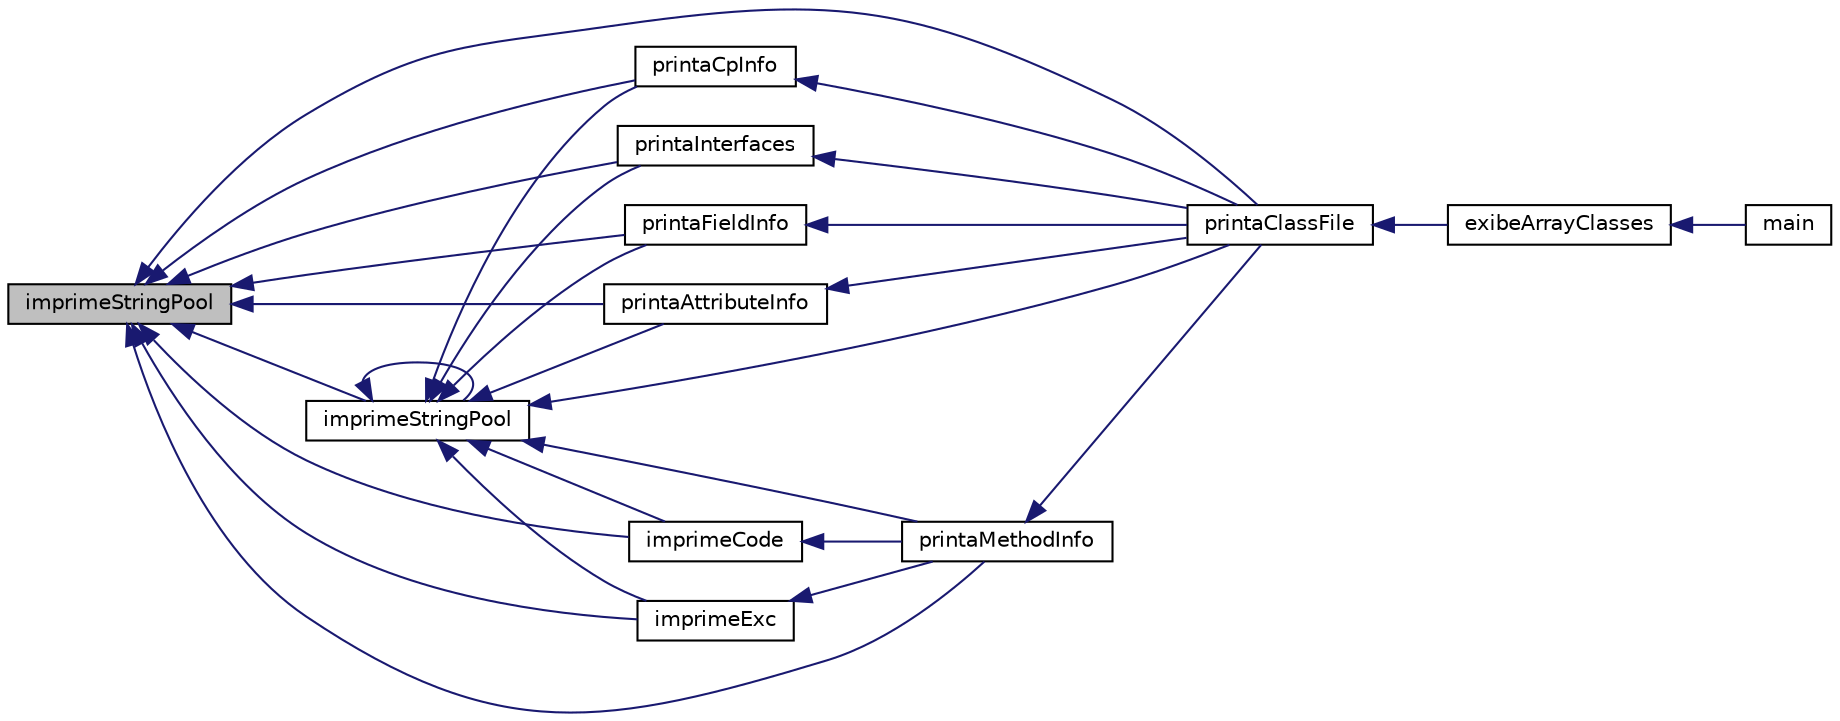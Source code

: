 digraph "imprimeStringPool"
{
 // INTERACTIVE_SVG=YES
  edge [fontname="Helvetica",fontsize="10",labelfontname="Helvetica",labelfontsize="10"];
  node [fontname="Helvetica",fontsize="10",shape=record];
  rankdir="LR";
  Node30 [label="imprimeStringPool",height=0.2,width=0.4,color="black", fillcolor="grey75", style="filled", fontcolor="black"];
  Node30 -> Node31 [dir="back",color="midnightblue",fontsize="10",style="solid",fontname="Helvetica"];
  Node31 [label="printaClassFile",height=0.2,width=0.4,color="black", fillcolor="white", style="filled",URL="$exibidor_8h.html#a157efd9bd041a04a6a6445a4fb44f3fb"];
  Node31 -> Node32 [dir="back",color="midnightblue",fontsize="10",style="solid",fontname="Helvetica"];
  Node32 [label="exibeArrayClasses",height=0.2,width=0.4,color="black", fillcolor="white", style="filled",URL="$main_8c.html#a4fb190a31887509a84011fe503d1583c"];
  Node32 -> Node33 [dir="back",color="midnightblue",fontsize="10",style="solid",fontname="Helvetica"];
  Node33 [label="main",height=0.2,width=0.4,color="black", fillcolor="white", style="filled",URL="$main_8c.html#a0ddf1224851353fc92bfbff6f499fa97"];
  Node30 -> Node34 [dir="back",color="midnightblue",fontsize="10",style="solid",fontname="Helvetica"];
  Node34 [label="printaCpInfo",height=0.2,width=0.4,color="black", fillcolor="white", style="filled",URL="$exibidor_8h.html#a67b5fd7cd44ef75d0d99b04ec9212e16"];
  Node34 -> Node31 [dir="back",color="midnightblue",fontsize="10",style="solid",fontname="Helvetica"];
  Node30 -> Node35 [dir="back",color="midnightblue",fontsize="10",style="solid",fontname="Helvetica"];
  Node35 [label="printaInterfaces",height=0.2,width=0.4,color="black", fillcolor="white", style="filled",URL="$exibidor_8h.html#a80420244c77e051a3960b104550c6072"];
  Node35 -> Node31 [dir="back",color="midnightblue",fontsize="10",style="solid",fontname="Helvetica"];
  Node30 -> Node36 [dir="back",color="midnightblue",fontsize="10",style="solid",fontname="Helvetica"];
  Node36 [label="printaFieldInfo",height=0.2,width=0.4,color="black", fillcolor="white", style="filled",URL="$exibidor_8h.html#aa3a6d24a57d04f14a7f7650e681ab1df"];
  Node36 -> Node31 [dir="back",color="midnightblue",fontsize="10",style="solid",fontname="Helvetica"];
  Node30 -> Node37 [dir="back",color="midnightblue",fontsize="10",style="solid",fontname="Helvetica"];
  Node37 [label="printaMethodInfo",height=0.2,width=0.4,color="black", fillcolor="white", style="filled",URL="$exibidor_8h.html#a75f49b0fb019724ab782731ab9a98d3b"];
  Node37 -> Node31 [dir="back",color="midnightblue",fontsize="10",style="solid",fontname="Helvetica"];
  Node30 -> Node38 [dir="back",color="midnightblue",fontsize="10",style="solid",fontname="Helvetica"];
  Node38 [label="printaAttributeInfo",height=0.2,width=0.4,color="black", fillcolor="white", style="filled",URL="$exibidor_8h.html#a4c5d4e688928a4cf3a321c6e7d920a23"];
  Node38 -> Node31 [dir="back",color="midnightblue",fontsize="10",style="solid",fontname="Helvetica"];
  Node30 -> Node39 [dir="back",color="midnightblue",fontsize="10",style="solid",fontname="Helvetica"];
  Node39 [label="imprimeStringPool",height=0.2,width=0.4,color="black", fillcolor="white", style="filled",URL="$exibidor_8h.html#a9803d0a8f19e73f7a21e934261e62750"];
  Node39 -> Node31 [dir="back",color="midnightblue",fontsize="10",style="solid",fontname="Helvetica"];
  Node39 -> Node34 [dir="back",color="midnightblue",fontsize="10",style="solid",fontname="Helvetica"];
  Node39 -> Node35 [dir="back",color="midnightblue",fontsize="10",style="solid",fontname="Helvetica"];
  Node39 -> Node36 [dir="back",color="midnightblue",fontsize="10",style="solid",fontname="Helvetica"];
  Node39 -> Node37 [dir="back",color="midnightblue",fontsize="10",style="solid",fontname="Helvetica"];
  Node39 -> Node38 [dir="back",color="midnightblue",fontsize="10",style="solid",fontname="Helvetica"];
  Node39 -> Node39 [dir="back",color="midnightblue",fontsize="10",style="solid",fontname="Helvetica"];
  Node39 -> Node40 [dir="back",color="midnightblue",fontsize="10",style="solid",fontname="Helvetica"];
  Node40 [label="imprimeCode",height=0.2,width=0.4,color="black", fillcolor="white", style="filled",URL="$exibidor_8h.html#ab9034805404ccf890d9b6b2b3b4c2e6e"];
  Node40 -> Node37 [dir="back",color="midnightblue",fontsize="10",style="solid",fontname="Helvetica"];
  Node39 -> Node41 [dir="back",color="midnightblue",fontsize="10",style="solid",fontname="Helvetica"];
  Node41 [label="imprimeExc",height=0.2,width=0.4,color="black", fillcolor="white", style="filled",URL="$exibidor_8h.html#ac2ed3e024e89ab7b7987ee91e1b94d80"];
  Node41 -> Node37 [dir="back",color="midnightblue",fontsize="10",style="solid",fontname="Helvetica"];
  Node30 -> Node40 [dir="back",color="midnightblue",fontsize="10",style="solid",fontname="Helvetica"];
  Node30 -> Node41 [dir="back",color="midnightblue",fontsize="10",style="solid",fontname="Helvetica"];
}

